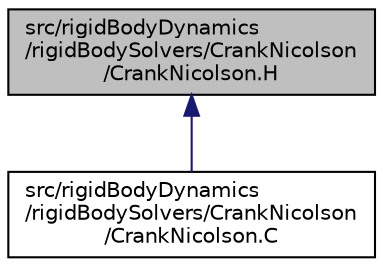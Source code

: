 digraph "src/rigidBodyDynamics/rigidBodySolvers/CrankNicolson/CrankNicolson.H"
{
  bgcolor="transparent";
  edge [fontname="Helvetica",fontsize="10",labelfontname="Helvetica",labelfontsize="10"];
  node [fontname="Helvetica",fontsize="10",shape=record];
  Node1 [label="src/rigidBodyDynamics\l/rigidBodySolvers/CrankNicolson\l/CrankNicolson.H",height=0.2,width=0.4,color="black", fillcolor="grey75", style="filled", fontcolor="black"];
  Node1 -> Node2 [dir="back",color="midnightblue",fontsize="10",style="solid",fontname="Helvetica"];
  Node2 [label="src/rigidBodyDynamics\l/rigidBodySolvers/CrankNicolson\l/CrankNicolson.C",height=0.2,width=0.4,color="black",URL="$a09770.html"];
}
